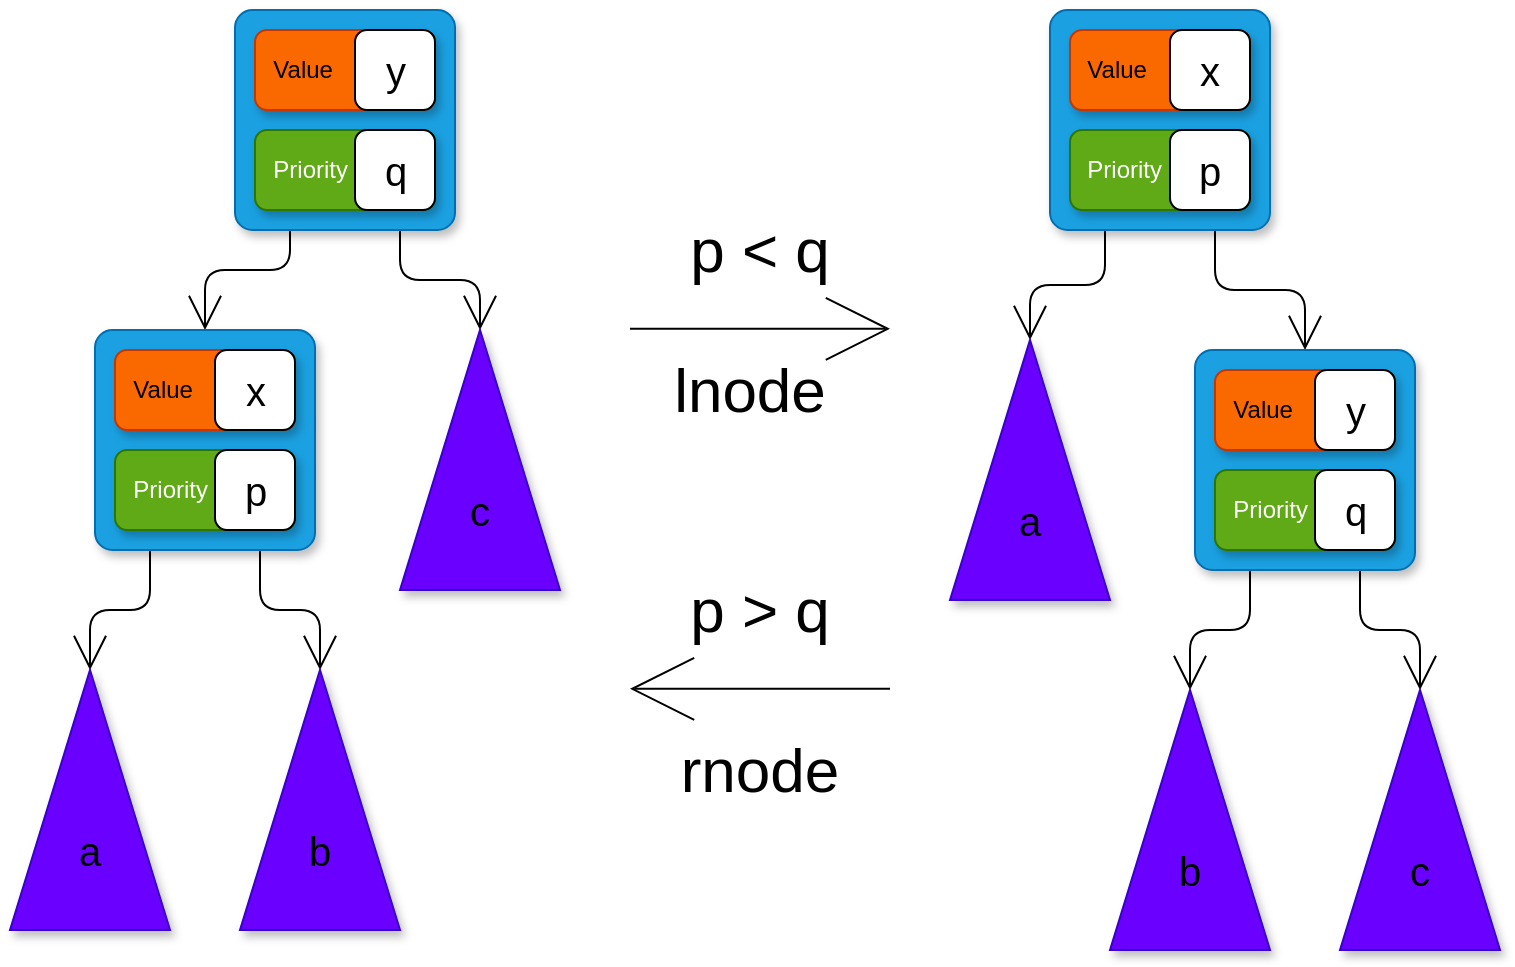 <mxfile>
    <diagram id="vpX39ZpqmpaOASAffBax" name="Page-1">
        <mxGraphModel dx="1075" dy="1149" grid="1" gridSize="10" guides="1" tooltips="1" connect="1" arrows="1" fold="1" page="1" pageScale="1" pageWidth="850" pageHeight="1100" math="0" shadow="0">
            <root>
                <mxCell id="0"/>
                <mxCell id="1" parent="0"/>
                <mxCell id="18" style="edgeStyle=orthogonalEdgeStyle;html=1;exitX=0.25;exitY=1;exitDx=0;exitDy=0;entryX=0.5;entryY=0;entryDx=0;entryDy=0;fontSize=20;endArrow=open;endFill=0;endSize=15;" parent="1" source="2" target="7" edge="1">
                    <mxGeometry relative="1" as="geometry">
                        <Array as="points">
                            <mxPoint x="150.5" y="140"/>
                            <mxPoint x="107.5" y="140"/>
                        </Array>
                    </mxGeometry>
                </mxCell>
                <mxCell id="21" style="edgeStyle=orthogonalEdgeStyle;html=1;exitX=0.75;exitY=1;exitDx=0;exitDy=0;entryX=0;entryY=0;entryDx=40;entryDy=0;entryPerimeter=0;fontSize=20;endArrow=open;endFill=0;endSize=15;" parent="1" source="2" target="19" edge="1">
                    <mxGeometry relative="1" as="geometry"/>
                </mxCell>
                <mxCell id="2" value="" style="rounded=1;whiteSpace=wrap;html=1;arcSize=8;fillColor=#1ba1e2;strokeColor=#006EAF;fontColor=#ffffff;shadow=1;" parent="1" vertex="1">
                    <mxGeometry x="122.5" y="10" width="110" height="110" as="geometry"/>
                </mxCell>
                <mxCell id="3" value="&lt;span&gt;&amp;nbsp; Priority&lt;/span&gt;" style="rounded=1;whiteSpace=wrap;html=1;align=left;fillColor=#60a917;strokeColor=#2D7600;fontColor=#ffffff;shadow=1;" parent="1" vertex="1">
                    <mxGeometry x="132.5" y="70" width="90" height="40" as="geometry"/>
                </mxCell>
                <mxCell id="4" value="&amp;nbsp; Value" style="rounded=1;whiteSpace=wrap;html=1;align=left;fillColor=#fa6800;strokeColor=#C73500;fontColor=#000000;shadow=1;" parent="1" vertex="1">
                    <mxGeometry x="132.5" y="20" width="90" height="40" as="geometry"/>
                </mxCell>
                <mxCell id="5" value="y" style="rounded=1;whiteSpace=wrap;html=1;align=center;fontSize=20;shadow=0;" parent="1" vertex="1">
                    <mxGeometry x="182.5" y="20" width="40" height="40" as="geometry"/>
                </mxCell>
                <mxCell id="6" value="q" style="rounded=1;whiteSpace=wrap;html=1;align=center;fontSize=20;shadow=0;" parent="1" vertex="1">
                    <mxGeometry x="182.5" y="70" width="40" height="40" as="geometry"/>
                </mxCell>
                <mxCell id="14" style="edgeStyle=orthogonalEdgeStyle;html=1;exitX=0.25;exitY=1;exitDx=0;exitDy=0;entryX=0;entryY=0;entryDx=40;entryDy=0;entryPerimeter=0;fontSize=20;endArrow=open;endFill=0;endSize=15;" parent="1" source="7" target="12" edge="1">
                    <mxGeometry relative="1" as="geometry">
                        <mxPoint x="22.5" y="320" as="targetPoint"/>
                    </mxGeometry>
                </mxCell>
                <mxCell id="17" style="edgeStyle=orthogonalEdgeStyle;html=1;exitX=0.75;exitY=1;exitDx=0;exitDy=0;entryX=0;entryY=0;entryDx=40;entryDy=0;entryPerimeter=0;fontSize=20;endArrow=open;endFill=0;endSize=15;" parent="1" source="7" target="15" edge="1">
                    <mxGeometry relative="1" as="geometry"/>
                </mxCell>
                <mxCell id="7" value="" style="rounded=1;whiteSpace=wrap;html=1;arcSize=8;fillColor=#1ba1e2;strokeColor=#006EAF;fontColor=#ffffff;shadow=1;" parent="1" vertex="1">
                    <mxGeometry x="52.5" y="170" width="110" height="110" as="geometry"/>
                </mxCell>
                <mxCell id="8" value="&lt;span&gt;&amp;nbsp; Priority&lt;/span&gt;" style="rounded=1;whiteSpace=wrap;html=1;align=left;fillColor=#60a917;strokeColor=#2D7600;fontColor=#ffffff;shadow=1;" parent="1" vertex="1">
                    <mxGeometry x="62.5" y="230" width="90" height="40" as="geometry"/>
                </mxCell>
                <mxCell id="9" value="&amp;nbsp; Value" style="rounded=1;whiteSpace=wrap;html=1;align=left;fillColor=#fa6800;strokeColor=#C73500;fontColor=#000000;shadow=1;" parent="1" vertex="1">
                    <mxGeometry x="62.5" y="180" width="90" height="40" as="geometry"/>
                </mxCell>
                <mxCell id="10" value="x" style="rounded=1;whiteSpace=wrap;html=1;align=center;fontSize=20;shadow=0;" parent="1" vertex="1">
                    <mxGeometry x="112.5" y="180" width="40" height="40" as="geometry"/>
                </mxCell>
                <mxCell id="11" value="p" style="rounded=1;whiteSpace=wrap;html=1;align=center;fontSize=20;shadow=0;" parent="1" vertex="1">
                    <mxGeometry x="112.5" y="230" width="40" height="40" as="geometry"/>
                </mxCell>
                <mxCell id="12" value="" style="verticalLabelPosition=bottom;verticalAlign=top;html=1;shape=mxgraph.basic.acute_triangle;dx=0.5;fillColor=#6a00ff;strokeColor=#3700CC;fontColor=#ffffff;shadow=1;" parent="1" vertex="1">
                    <mxGeometry x="10" y="340" width="80" height="130" as="geometry"/>
                </mxCell>
                <mxCell id="13" value="a" style="text;html=1;strokeColor=none;fillColor=none;align=center;verticalAlign=middle;whiteSpace=wrap;rounded=0;fontSize=20;shadow=1;" parent="1" vertex="1">
                    <mxGeometry x="30" y="420" width="40" height="20" as="geometry"/>
                </mxCell>
                <mxCell id="15" value="" style="verticalLabelPosition=bottom;verticalAlign=top;html=1;shape=mxgraph.basic.acute_triangle;dx=0.5;fillColor=#6a00ff;strokeColor=#3700CC;fontColor=#ffffff;shadow=1;" parent="1" vertex="1">
                    <mxGeometry x="125" y="340" width="80" height="130" as="geometry"/>
                </mxCell>
                <mxCell id="16" value="b" style="text;html=1;strokeColor=none;fillColor=none;align=center;verticalAlign=middle;whiteSpace=wrap;rounded=0;fontSize=20;shadow=1;" parent="1" vertex="1">
                    <mxGeometry x="145" y="420" width="40" height="20" as="geometry"/>
                </mxCell>
                <mxCell id="19" value="" style="verticalLabelPosition=bottom;verticalAlign=top;html=1;shape=mxgraph.basic.acute_triangle;dx=0.5;fillColor=#6a00ff;strokeColor=#3700CC;fontColor=#ffffff;shadow=1;" parent="1" vertex="1">
                    <mxGeometry x="205" y="170" width="80" height="130" as="geometry"/>
                </mxCell>
                <mxCell id="20" value="c" style="text;html=1;strokeColor=none;fillColor=none;align=center;verticalAlign=middle;whiteSpace=wrap;rounded=0;fontSize=20;shadow=1;" parent="1" vertex="1">
                    <mxGeometry x="225" y="250" width="40" height="20" as="geometry"/>
                </mxCell>
                <mxCell id="23" value="p &amp;lt; q" style="text;html=1;strokeColor=none;fillColor=none;align=center;verticalAlign=middle;whiteSpace=wrap;rounded=0;fontSize=31;" parent="1" vertex="1">
                    <mxGeometry x="345" y="120" width="80" height="20" as="geometry"/>
                </mxCell>
                <mxCell id="25" style="edgeStyle=orthogonalEdgeStyle;html=1;exitX=0.25;exitY=1;exitDx=0;exitDy=0;entryX=0;entryY=0;entryDx=40;entryDy=0;entryPerimeter=0;fontSize=20;endArrow=open;endFill=0;endSize=15;" parent="1" source="26" target="42" edge="1">
                    <mxGeometry relative="1" as="geometry"/>
                </mxCell>
                <mxCell id="45" style="edgeStyle=orthogonalEdgeStyle;html=1;exitX=0.75;exitY=1;exitDx=0;exitDy=0;entryX=0.5;entryY=0;entryDx=0;entryDy=0;fontSize=31;endArrow=open;endFill=0;endSize=15;" parent="1" source="26" target="33" edge="1">
                    <mxGeometry relative="1" as="geometry"/>
                </mxCell>
                <mxCell id="26" value="" style="rounded=1;whiteSpace=wrap;html=1;arcSize=8;fillColor=#1ba1e2;strokeColor=#006EAF;fontColor=#ffffff;shadow=1;" parent="1" vertex="1">
                    <mxGeometry x="530" y="10" width="110" height="110" as="geometry"/>
                </mxCell>
                <mxCell id="27" value="&lt;span&gt;&amp;nbsp; Priority&lt;/span&gt;" style="rounded=1;whiteSpace=wrap;html=1;align=left;fillColor=#60a917;strokeColor=#2D7600;fontColor=#ffffff;shadow=1;" parent="1" vertex="1">
                    <mxGeometry x="540" y="70" width="90" height="40" as="geometry"/>
                </mxCell>
                <mxCell id="28" value="&amp;nbsp; Value" style="rounded=1;whiteSpace=wrap;html=1;align=left;fillColor=#fa6800;strokeColor=#C73500;fontColor=#000000;shadow=1;" parent="1" vertex="1">
                    <mxGeometry x="540" y="20" width="90" height="40" as="geometry"/>
                </mxCell>
                <mxCell id="29" value="x" style="rounded=1;whiteSpace=wrap;html=1;align=center;fontSize=20;shadow=0;" parent="1" vertex="1">
                    <mxGeometry x="590" y="20" width="40" height="40" as="geometry"/>
                </mxCell>
                <mxCell id="30" value="p" style="rounded=1;whiteSpace=wrap;html=1;align=center;fontSize=20;shadow=0;" parent="1" vertex="1">
                    <mxGeometry x="590" y="70" width="40" height="40" as="geometry"/>
                </mxCell>
                <mxCell id="31" style="edgeStyle=orthogonalEdgeStyle;html=1;exitX=0.25;exitY=1;exitDx=0;exitDy=0;entryX=0;entryY=0;entryDx=40;entryDy=0;entryPerimeter=0;fontSize=20;endArrow=open;endFill=0;endSize=15;" parent="1" source="33" target="38" edge="1">
                    <mxGeometry relative="1" as="geometry">
                        <mxPoint x="572.5" y="330" as="targetPoint"/>
                    </mxGeometry>
                </mxCell>
                <mxCell id="32" style="edgeStyle=orthogonalEdgeStyle;html=1;exitX=0.75;exitY=1;exitDx=0;exitDy=0;entryX=0;entryY=0;entryDx=40;entryDy=0;entryPerimeter=0;fontSize=20;endArrow=open;endFill=0;endSize=15;" parent="1" source="33" target="40" edge="1">
                    <mxGeometry relative="1" as="geometry"/>
                </mxCell>
                <mxCell id="33" value="" style="rounded=1;whiteSpace=wrap;html=1;arcSize=8;fillColor=#1ba1e2;strokeColor=#006EAF;fontColor=#ffffff;shadow=1;" parent="1" vertex="1">
                    <mxGeometry x="602.5" y="180" width="110" height="110" as="geometry"/>
                </mxCell>
                <mxCell id="34" value="&lt;span&gt;&amp;nbsp; Priority&lt;/span&gt;" style="rounded=1;whiteSpace=wrap;html=1;align=left;fillColor=#60a917;strokeColor=#2D7600;fontColor=#ffffff;shadow=1;" parent="1" vertex="1">
                    <mxGeometry x="612.5" y="240" width="90" height="40" as="geometry"/>
                </mxCell>
                <mxCell id="35" value="&amp;nbsp; Value" style="rounded=1;whiteSpace=wrap;html=1;align=left;fillColor=#fa6800;strokeColor=#C73500;fontColor=#000000;shadow=1;" parent="1" vertex="1">
                    <mxGeometry x="612.5" y="190" width="90" height="40" as="geometry"/>
                </mxCell>
                <mxCell id="36" value="y" style="rounded=1;whiteSpace=wrap;html=1;align=center;fontSize=20;shadow=0;" parent="1" vertex="1">
                    <mxGeometry x="662.5" y="190" width="40" height="40" as="geometry"/>
                </mxCell>
                <mxCell id="37" value="q" style="rounded=1;whiteSpace=wrap;html=1;align=center;fontSize=20;shadow=0;" parent="1" vertex="1">
                    <mxGeometry x="662.5" y="240" width="40" height="40" as="geometry"/>
                </mxCell>
                <mxCell id="38" value="" style="verticalLabelPosition=bottom;verticalAlign=top;html=1;shape=mxgraph.basic.acute_triangle;dx=0.5;fillColor=#6a00ff;strokeColor=#3700CC;fontColor=#ffffff;shadow=1;" parent="1" vertex="1">
                    <mxGeometry x="560" y="350" width="80" height="130" as="geometry"/>
                </mxCell>
                <mxCell id="39" value="b" style="text;html=1;strokeColor=none;fillColor=none;align=center;verticalAlign=middle;whiteSpace=wrap;rounded=0;fontSize=20;shadow=1;" parent="1" vertex="1">
                    <mxGeometry x="580" y="430" width="40" height="20" as="geometry"/>
                </mxCell>
                <mxCell id="40" value="" style="verticalLabelPosition=bottom;verticalAlign=top;html=1;shape=mxgraph.basic.acute_triangle;dx=0.5;fillColor=#6a00ff;strokeColor=#3700CC;fontColor=#ffffff;shadow=1;" parent="1" vertex="1">
                    <mxGeometry x="675" y="350" width="80" height="130" as="geometry"/>
                </mxCell>
                <mxCell id="41" value="c" style="text;html=1;strokeColor=none;fillColor=none;align=center;verticalAlign=middle;whiteSpace=wrap;rounded=0;fontSize=20;shadow=1;" parent="1" vertex="1">
                    <mxGeometry x="695" y="430" width="40" height="20" as="geometry"/>
                </mxCell>
                <mxCell id="42" value="" style="verticalLabelPosition=bottom;verticalAlign=top;html=1;shape=mxgraph.basic.acute_triangle;dx=0.5;fillColor=#6a00ff;strokeColor=#3700CC;fontColor=#ffffff;shadow=1;" parent="1" vertex="1">
                    <mxGeometry x="480" y="175" width="80" height="130" as="geometry"/>
                </mxCell>
                <mxCell id="43" value="a" style="text;html=1;strokeColor=none;fillColor=none;align=center;verticalAlign=middle;whiteSpace=wrap;rounded=0;fontSize=20;shadow=1;" parent="1" vertex="1">
                    <mxGeometry x="500" y="255" width="40" height="20" as="geometry"/>
                </mxCell>
                <mxCell id="46" value="" style="endArrow=open;html=1;fontSize=31;endSize=30;endFill=0;" parent="1" edge="1">
                    <mxGeometry width="50" height="50" relative="1" as="geometry">
                        <mxPoint x="320" y="169.43" as="sourcePoint"/>
                        <mxPoint x="450" y="169.43" as="targetPoint"/>
                    </mxGeometry>
                </mxCell>
                <mxCell id="89" value="p &amp;gt; q" style="text;html=1;strokeColor=none;fillColor=none;align=center;verticalAlign=middle;whiteSpace=wrap;rounded=0;fontSize=31;" parent="1" vertex="1">
                    <mxGeometry x="345" y="300" width="80" height="20" as="geometry"/>
                </mxCell>
                <mxCell id="90" value="" style="endArrow=none;html=1;fontSize=31;endSize=30;endFill=0;startArrow=open;startFill=0;startSize=30;" parent="1" edge="1">
                    <mxGeometry width="50" height="50" relative="1" as="geometry">
                        <mxPoint x="320" y="349.43" as="sourcePoint"/>
                        <mxPoint x="450" y="349.43" as="targetPoint"/>
                    </mxGeometry>
                </mxCell>
                <mxCell id="91" value="lnode" style="text;html=1;strokeColor=none;fillColor=none;align=center;verticalAlign=middle;whiteSpace=wrap;rounded=0;fontSize=31;" parent="1" vertex="1">
                    <mxGeometry x="340" y="190" width="80" height="20" as="geometry"/>
                </mxCell>
                <mxCell id="93" value="rnode" style="text;html=1;strokeColor=none;fillColor=none;align=center;verticalAlign=middle;whiteSpace=wrap;rounded=0;fontSize=31;" parent="1" vertex="1">
                    <mxGeometry x="345" y="380.0" width="80" height="20" as="geometry"/>
                </mxCell>
            </root>
        </mxGraphModel>
    </diagram>
</mxfile>